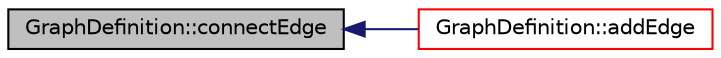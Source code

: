 digraph "GraphDefinition::connectEdge"
{
  edge [fontname="Helvetica",fontsize="10",labelfontname="Helvetica",labelfontsize="10"];
  node [fontname="Helvetica",fontsize="10",shape=record];
  rankdir="LR";
  Node1 [label="GraphDefinition::connectEdge",height=0.2,width=0.4,color="black", fillcolor="grey75", style="filled" fontcolor="black"];
  Node1 -> Node2 [dir="back",color="midnightblue",fontsize="10",style="solid",fontname="Helvetica"];
  Node2 [label="GraphDefinition::addEdge",height=0.2,width=0.4,color="red", fillcolor="white", style="filled",URL="$classGraphDefinition.html#a2c40687b3b05b7420adc718ede9af365"];
}
